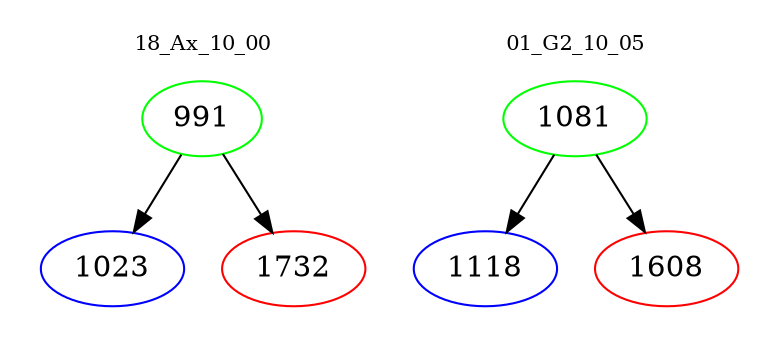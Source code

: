 digraph{
subgraph cluster_0 {
color = white
label = "18_Ax_10_00";
fontsize=10;
T0_991 [label="991", color="green"]
T0_991 -> T0_1023 [color="black"]
T0_1023 [label="1023", color="blue"]
T0_991 -> T0_1732 [color="black"]
T0_1732 [label="1732", color="red"]
}
subgraph cluster_1 {
color = white
label = "01_G2_10_05";
fontsize=10;
T1_1081 [label="1081", color="green"]
T1_1081 -> T1_1118 [color="black"]
T1_1118 [label="1118", color="blue"]
T1_1081 -> T1_1608 [color="black"]
T1_1608 [label="1608", color="red"]
}
}
